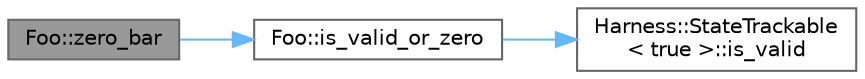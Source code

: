 digraph "Foo::zero_bar"
{
 // LATEX_PDF_SIZE
  bgcolor="transparent";
  edge [fontname=Helvetica,fontsize=10,labelfontname=Helvetica,labelfontsize=10];
  node [fontname=Helvetica,fontsize=10,shape=box,height=0.2,width=0.4];
  rankdir="LR";
  Node1 [id="Node000001",label="Foo::zero_bar",height=0.2,width=0.4,color="gray40", fillcolor="grey60", style="filled", fontcolor="black",tooltip=" "];
  Node1 -> Node2 [id="edge1_Node000001_Node000002",color="steelblue1",style="solid",tooltip=" "];
  Node2 [id="Node000002",label="Foo::is_valid_or_zero",height=0.2,width=0.4,color="grey40", fillcolor="white", style="filled",URL="$struct_foo.html#a85f2dd009f3866cb0218cc2cb4e50348",tooltip=" "];
  Node2 -> Node3 [id="edge2_Node000002_Node000003",color="steelblue1",style="solid",tooltip=" "];
  Node3 [id="Node000003",label="Harness::StateTrackable\l\< true \>::is_valid",height=0.2,width=0.4,color="grey40", fillcolor="white", style="filled",URL="$struct_harness_1_1_state_trackable.html#a82b0d8899c4ff8e40a22aab1a06b5ba7",tooltip=" "];
}
